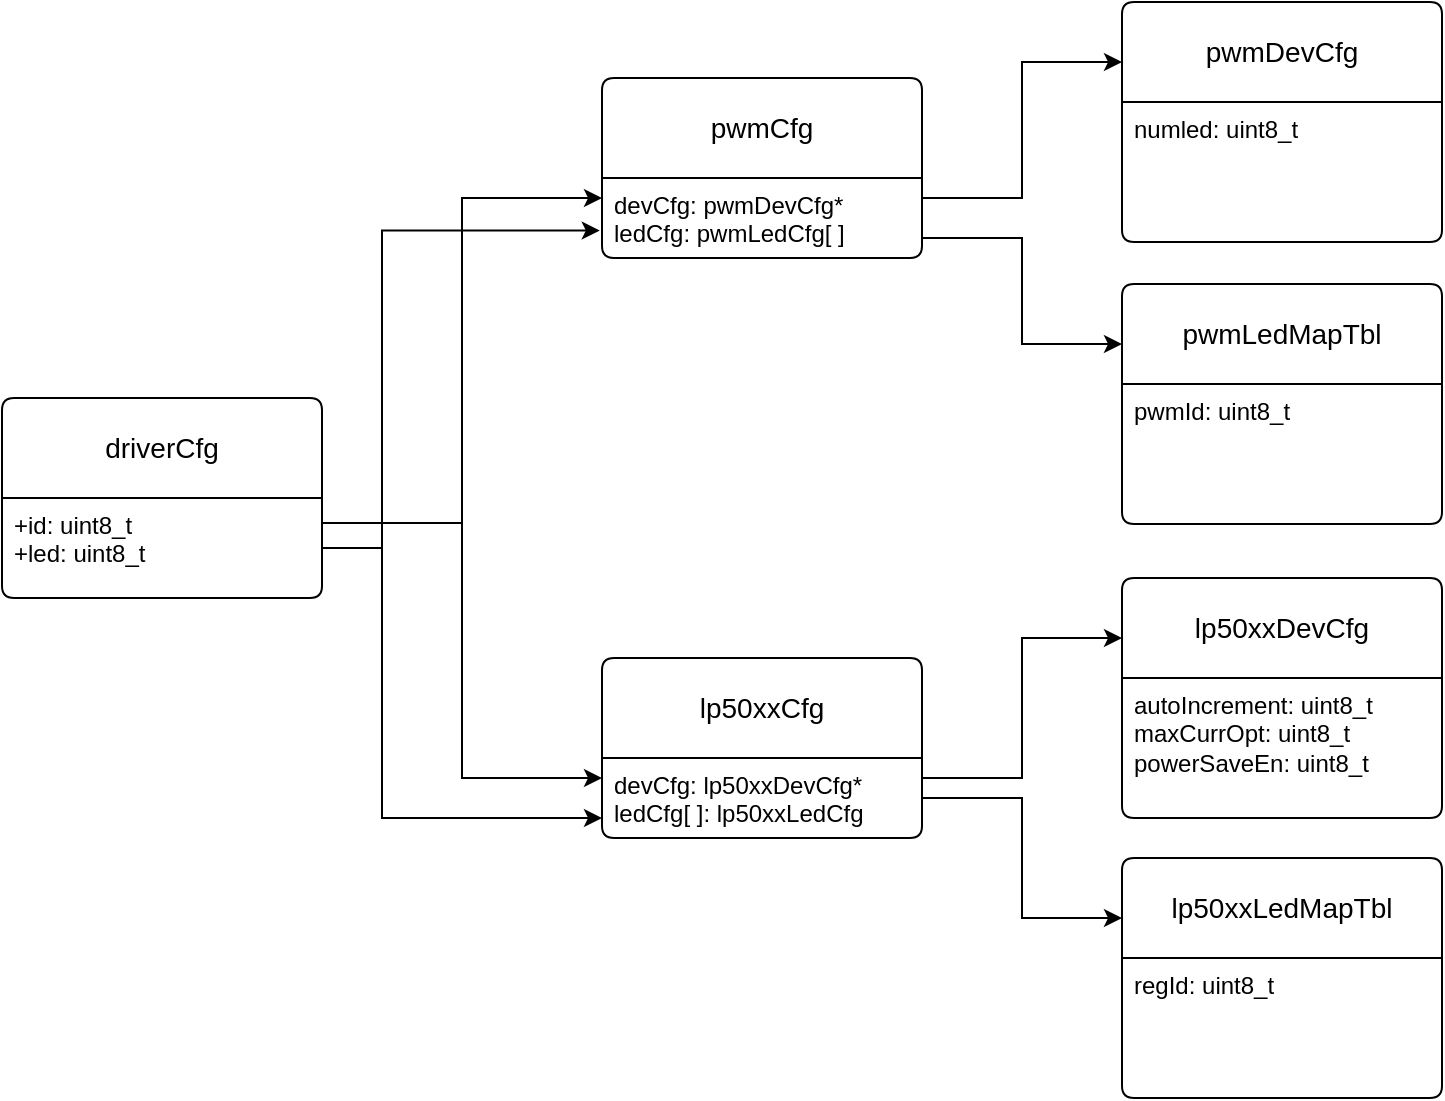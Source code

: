<mxfile version="22.0.0" type="github">
  <diagram name="Page-1" id="CeXYVhIHceZj5s0qiirt">
    <mxGraphModel dx="1155" dy="633" grid="1" gridSize="10" guides="1" tooltips="1" connect="1" arrows="1" fold="1" page="1" pageScale="1" pageWidth="850" pageHeight="1100" math="0" shadow="0">
      <root>
        <mxCell id="0" />
        <mxCell id="1" parent="0" />
        <mxCell id="iNMXPVPhcJ_gmhK6p8-y-1" value="driverCfg" style="swimlane;childLayout=stackLayout;horizontal=1;startSize=50;horizontalStack=0;rounded=1;fontSize=14;fontStyle=0;strokeWidth=1;resizeParent=0;resizeLast=1;shadow=0;dashed=0;align=center;arcSize=4;whiteSpace=wrap;html=1;" vertex="1" parent="1">
          <mxGeometry x="90" y="1110" width="160" height="100" as="geometry" />
        </mxCell>
        <mxCell id="iNMXPVPhcJ_gmhK6p8-y-2" value="+id: uint8_t&lt;br&gt;+led: uint8_t" style="align=left;strokeColor=none;fillColor=none;spacingLeft=4;fontSize=12;verticalAlign=top;resizable=0;rotatable=0;part=1;html=1;" vertex="1" parent="iNMXPVPhcJ_gmhK6p8-y-1">
          <mxGeometry y="50" width="160" height="50" as="geometry" />
        </mxCell>
        <mxCell id="iNMXPVPhcJ_gmhK6p8-y-3" value="lp50xxDevCfg" style="swimlane;childLayout=stackLayout;horizontal=1;startSize=50;horizontalStack=0;rounded=1;fontSize=14;fontStyle=0;strokeWidth=1;resizeParent=0;resizeLast=1;shadow=0;dashed=0;align=center;arcSize=4;whiteSpace=wrap;html=1;" vertex="1" parent="1">
          <mxGeometry x="650" y="1200" width="160" height="120" as="geometry">
            <mxRectangle y="26" width="160" height="50" as="alternateBounds" />
          </mxGeometry>
        </mxCell>
        <mxCell id="iNMXPVPhcJ_gmhK6p8-y-4" value="autoIncrement: uint8_t&lt;br&gt;maxCurrOpt: uint8_t&lt;br&gt;powerSaveEn: uint8_t&lt;br&gt;" style="align=left;strokeColor=none;fillColor=none;spacingLeft=4;fontSize=12;verticalAlign=top;resizable=0;rotatable=0;part=1;html=1;" vertex="1" parent="iNMXPVPhcJ_gmhK6p8-y-3">
          <mxGeometry y="50" width="160" height="70" as="geometry" />
        </mxCell>
        <mxCell id="iNMXPVPhcJ_gmhK6p8-y-9" value="lp50xxCfg" style="swimlane;childLayout=stackLayout;horizontal=1;startSize=50;horizontalStack=0;rounded=1;fontSize=14;fontStyle=0;strokeWidth=1;resizeParent=0;resizeLast=1;shadow=0;dashed=0;align=center;arcSize=4;whiteSpace=wrap;html=1;" vertex="1" parent="1">
          <mxGeometry x="390" y="1240" width="160" height="90" as="geometry">
            <mxRectangle y="26" width="160" height="50" as="alternateBounds" />
          </mxGeometry>
        </mxCell>
        <mxCell id="iNMXPVPhcJ_gmhK6p8-y-10" value="devCfg: lp50xxDevCfg*&lt;br&gt;ledCfg[ ]: lp50xxLedCfg" style="align=left;strokeColor=none;fillColor=none;spacingLeft=4;fontSize=12;verticalAlign=top;resizable=0;rotatable=0;part=1;html=1;" vertex="1" parent="iNMXPVPhcJ_gmhK6p8-y-9">
          <mxGeometry y="50" width="160" height="40" as="geometry" />
        </mxCell>
        <mxCell id="iNMXPVPhcJ_gmhK6p8-y-11" style="edgeStyle=orthogonalEdgeStyle;rounded=0;orthogonalLoop=1;jettySize=auto;html=1;exitX=1;exitY=0.25;exitDx=0;exitDy=0;entryX=0;entryY=0.25;entryDx=0;entryDy=0;" edge="1" parent="1" source="iNMXPVPhcJ_gmhK6p8-y-10" target="iNMXPVPhcJ_gmhK6p8-y-3">
          <mxGeometry relative="1" as="geometry" />
        </mxCell>
        <mxCell id="iNMXPVPhcJ_gmhK6p8-y-12" value="lp50xxLedMapTbl" style="swimlane;childLayout=stackLayout;horizontal=1;startSize=50;horizontalStack=0;rounded=1;fontSize=14;fontStyle=0;strokeWidth=1;resizeParent=0;resizeLast=1;shadow=0;dashed=0;align=center;arcSize=4;whiteSpace=wrap;html=1;" vertex="1" parent="1">
          <mxGeometry x="650" y="1340" width="160" height="120" as="geometry">
            <mxRectangle y="26" width="160" height="50" as="alternateBounds" />
          </mxGeometry>
        </mxCell>
        <mxCell id="iNMXPVPhcJ_gmhK6p8-y-13" value="regId: uint8_t" style="align=left;strokeColor=none;fillColor=none;spacingLeft=4;fontSize=12;verticalAlign=top;resizable=0;rotatable=0;part=1;html=1;" vertex="1" parent="iNMXPVPhcJ_gmhK6p8-y-12">
          <mxGeometry y="50" width="160" height="70" as="geometry" />
        </mxCell>
        <mxCell id="iNMXPVPhcJ_gmhK6p8-y-15" style="edgeStyle=orthogonalEdgeStyle;rounded=0;orthogonalLoop=1;jettySize=auto;html=1;exitX=1;exitY=0.5;exitDx=0;exitDy=0;entryX=0;entryY=0.25;entryDx=0;entryDy=0;" edge="1" parent="1" source="iNMXPVPhcJ_gmhK6p8-y-10" target="iNMXPVPhcJ_gmhK6p8-y-12">
          <mxGeometry relative="1" as="geometry" />
        </mxCell>
        <mxCell id="iNMXPVPhcJ_gmhK6p8-y-17" value="pwmCfg" style="swimlane;childLayout=stackLayout;horizontal=1;startSize=50;horizontalStack=0;rounded=1;fontSize=14;fontStyle=0;strokeWidth=1;resizeParent=0;resizeLast=1;shadow=0;dashed=0;align=center;arcSize=4;whiteSpace=wrap;html=1;" vertex="1" parent="1">
          <mxGeometry x="390" y="950" width="160" height="90" as="geometry">
            <mxRectangle y="26" width="160" height="50" as="alternateBounds" />
          </mxGeometry>
        </mxCell>
        <mxCell id="iNMXPVPhcJ_gmhK6p8-y-18" value="devCfg: pwmDevCfg*&lt;br&gt;ledCfg: pwmLedCfg[ ]" style="align=left;strokeColor=none;fillColor=none;spacingLeft=4;fontSize=12;verticalAlign=top;resizable=0;rotatable=0;part=1;html=1;" vertex="1" parent="iNMXPVPhcJ_gmhK6p8-y-17">
          <mxGeometry y="50" width="160" height="40" as="geometry" />
        </mxCell>
        <mxCell id="iNMXPVPhcJ_gmhK6p8-y-21" style="edgeStyle=orthogonalEdgeStyle;rounded=0;orthogonalLoop=1;jettySize=auto;html=1;exitX=1;exitY=0.25;exitDx=0;exitDy=0;entryX=0;entryY=0.25;entryDx=0;entryDy=0;" edge="1" parent="1" source="iNMXPVPhcJ_gmhK6p8-y-2" target="iNMXPVPhcJ_gmhK6p8-y-18">
          <mxGeometry relative="1" as="geometry" />
        </mxCell>
        <mxCell id="iNMXPVPhcJ_gmhK6p8-y-22" style="edgeStyle=orthogonalEdgeStyle;rounded=0;orthogonalLoop=1;jettySize=auto;html=1;exitX=1;exitY=0.25;exitDx=0;exitDy=0;entryX=0;entryY=0.25;entryDx=0;entryDy=0;" edge="1" parent="1" source="iNMXPVPhcJ_gmhK6p8-y-2" target="iNMXPVPhcJ_gmhK6p8-y-10">
          <mxGeometry relative="1" as="geometry" />
        </mxCell>
        <mxCell id="iNMXPVPhcJ_gmhK6p8-y-23" style="edgeStyle=orthogonalEdgeStyle;rounded=0;orthogonalLoop=1;jettySize=auto;html=1;exitX=1;exitY=0.5;exitDx=0;exitDy=0;entryX=-0.007;entryY=0.657;entryDx=0;entryDy=0;entryPerimeter=0;" edge="1" parent="1" source="iNMXPVPhcJ_gmhK6p8-y-2" target="iNMXPVPhcJ_gmhK6p8-y-18">
          <mxGeometry relative="1" as="geometry">
            <Array as="points">
              <mxPoint x="280" y="1185" />
              <mxPoint x="280" y="1026" />
            </Array>
          </mxGeometry>
        </mxCell>
        <mxCell id="iNMXPVPhcJ_gmhK6p8-y-24" style="edgeStyle=orthogonalEdgeStyle;rounded=0;orthogonalLoop=1;jettySize=auto;html=1;exitX=1;exitY=0.5;exitDx=0;exitDy=0;entryX=0;entryY=0.75;entryDx=0;entryDy=0;" edge="1" parent="1" source="iNMXPVPhcJ_gmhK6p8-y-2" target="iNMXPVPhcJ_gmhK6p8-y-10">
          <mxGeometry relative="1" as="geometry">
            <Array as="points">
              <mxPoint x="280" y="1185" />
              <mxPoint x="280" y="1320" />
            </Array>
          </mxGeometry>
        </mxCell>
        <mxCell id="iNMXPVPhcJ_gmhK6p8-y-25" value="pwmDevCfg" style="swimlane;childLayout=stackLayout;horizontal=1;startSize=50;horizontalStack=0;rounded=1;fontSize=14;fontStyle=0;strokeWidth=1;resizeParent=0;resizeLast=1;shadow=0;dashed=0;align=center;arcSize=4;whiteSpace=wrap;html=1;" vertex="1" parent="1">
          <mxGeometry x="650" y="912" width="160" height="120" as="geometry">
            <mxRectangle y="26" width="160" height="50" as="alternateBounds" />
          </mxGeometry>
        </mxCell>
        <mxCell id="iNMXPVPhcJ_gmhK6p8-y-26" value="numled: uint8_t" style="align=left;strokeColor=none;fillColor=none;spacingLeft=4;fontSize=12;verticalAlign=top;resizable=0;rotatable=0;part=1;html=1;" vertex="1" parent="iNMXPVPhcJ_gmhK6p8-y-25">
          <mxGeometry y="50" width="160" height="70" as="geometry" />
        </mxCell>
        <mxCell id="iNMXPVPhcJ_gmhK6p8-y-27" value="pwmLedMapTbl" style="swimlane;childLayout=stackLayout;horizontal=1;startSize=50;horizontalStack=0;rounded=1;fontSize=14;fontStyle=0;strokeWidth=1;resizeParent=0;resizeLast=1;shadow=0;dashed=0;align=center;arcSize=4;whiteSpace=wrap;html=1;" vertex="1" parent="1">
          <mxGeometry x="650" y="1053" width="160" height="120" as="geometry">
            <mxRectangle y="26" width="160" height="50" as="alternateBounds" />
          </mxGeometry>
        </mxCell>
        <mxCell id="iNMXPVPhcJ_gmhK6p8-y-28" value="pwmId: uint8_t" style="align=left;strokeColor=none;fillColor=none;spacingLeft=4;fontSize=12;verticalAlign=top;resizable=0;rotatable=0;part=1;html=1;" vertex="1" parent="iNMXPVPhcJ_gmhK6p8-y-27">
          <mxGeometry y="50" width="160" height="70" as="geometry" />
        </mxCell>
        <mxCell id="iNMXPVPhcJ_gmhK6p8-y-29" style="edgeStyle=orthogonalEdgeStyle;rounded=0;orthogonalLoop=1;jettySize=auto;html=1;exitX=1;exitY=0.75;exitDx=0;exitDy=0;entryX=0;entryY=0.25;entryDx=0;entryDy=0;" edge="1" parent="1" source="iNMXPVPhcJ_gmhK6p8-y-18" target="iNMXPVPhcJ_gmhK6p8-y-27">
          <mxGeometry relative="1" as="geometry" />
        </mxCell>
        <mxCell id="iNMXPVPhcJ_gmhK6p8-y-30" style="edgeStyle=orthogonalEdgeStyle;rounded=0;orthogonalLoop=1;jettySize=auto;html=1;exitX=1;exitY=0.25;exitDx=0;exitDy=0;entryX=0;entryY=0.25;entryDx=0;entryDy=0;" edge="1" parent="1" source="iNMXPVPhcJ_gmhK6p8-y-18" target="iNMXPVPhcJ_gmhK6p8-y-25">
          <mxGeometry relative="1" as="geometry" />
        </mxCell>
      </root>
    </mxGraphModel>
  </diagram>
</mxfile>
